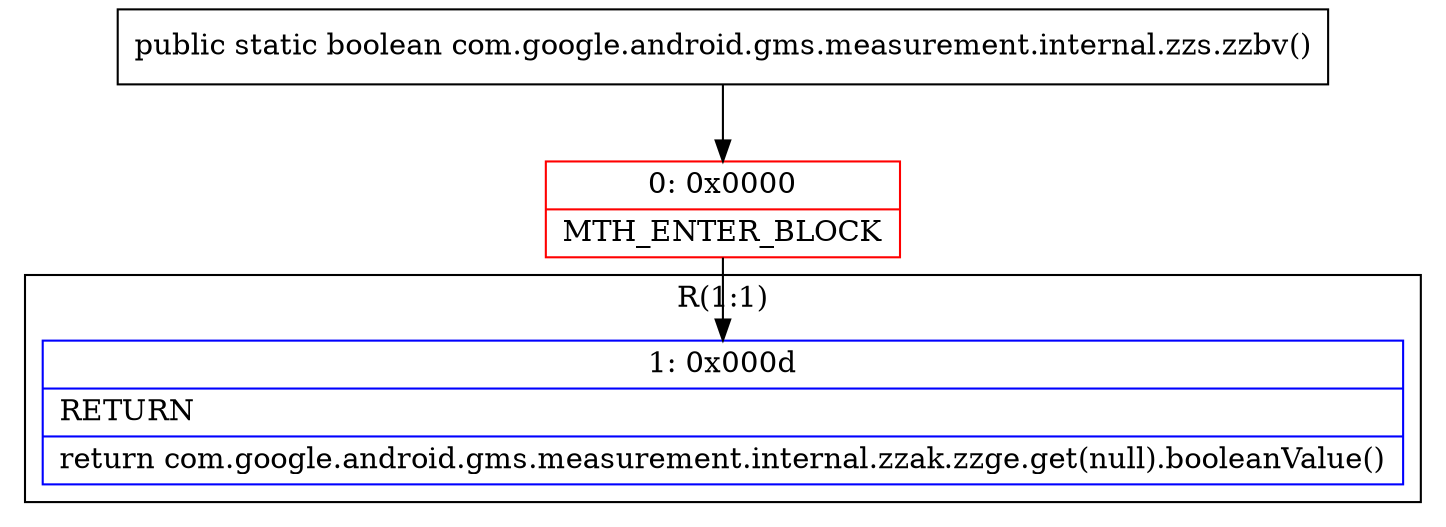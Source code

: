 digraph "CFG forcom.google.android.gms.measurement.internal.zzs.zzbv()Z" {
subgraph cluster_Region_148999726 {
label = "R(1:1)";
node [shape=record,color=blue];
Node_1 [shape=record,label="{1\:\ 0x000d|RETURN\l|return com.google.android.gms.measurement.internal.zzak.zzge.get(null).booleanValue()\l}"];
}
Node_0 [shape=record,color=red,label="{0\:\ 0x0000|MTH_ENTER_BLOCK\l}"];
MethodNode[shape=record,label="{public static boolean com.google.android.gms.measurement.internal.zzs.zzbv() }"];
MethodNode -> Node_0;
Node_0 -> Node_1;
}

